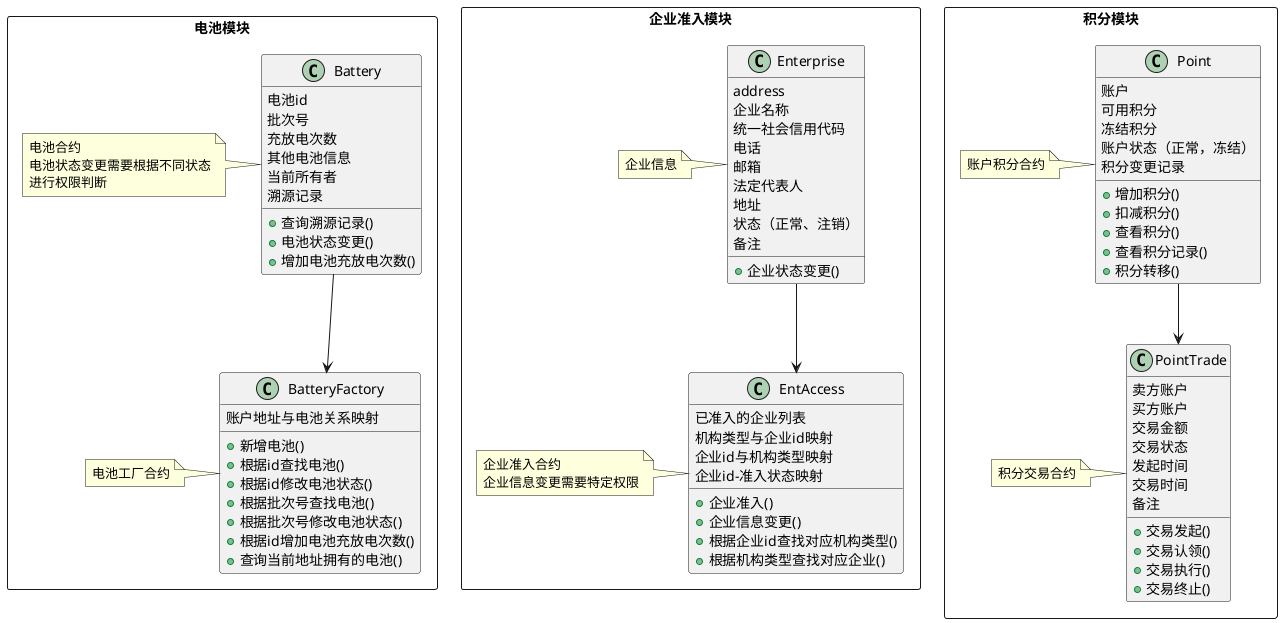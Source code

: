 @startuml
'https://plantuml.com/class-diagram

'电池溯源模块
package 电池模块 <<Rectangle>> {
class Battery {
电池id
批次号
充放电次数
其他电池信息
当前所有者
溯源记录
+ 查询溯源记录()
+ 电池状态变更()
+ 增加电池充放电次数()
}
note left of Battery
电池合约
电池状态变更需要根据不同状态
进行权限判断
end note

class BatteryFactory {
'电池列表
账户地址与电池关系映射

+ 新增电池()
+ 根据id查找电池()
+ 根据id修改电池状态()
+ 根据批次号查找电池()
+ 根据批次号修改电池状态()
+ 根据id增加电池充放电次数()
+ 查询当前地址拥有的电池()
}
note left of BatteryFactory
电池工厂合约
end note


Battery --> BatteryFactory

}


'机构准入模块
package 企业准入模块 <<Rectangle>> {
class Enterprise {
address
企业名称
统一社会信用代码
电话
邮箱
法定代表人
地址
状态（正常、注销）
备注

+ 企业状态变更()
}
note left of Enterprise
企业信息
end note

class EntAccess {
已准入的企业列表
机构类型与企业id映射
企业id与机构类型映射
企业id-准入状态映射

+ 企业准入()
+ 企业信息变更()
+ 根据企业id查找对应机构类型()
+ 根据机构类型查找对应企业()
}
note left of EntAccess
企业准入合约
企业信息变更需要特定权限
end note

Enterprise --> EntAccess

}

'积分模块
package 积分模块 <<Rectangle>> {
class Point {
账户
可用积分
冻结积分
账户状态（正常，冻结）
积分变更记录

+ 增加积分()
+ 扣减积分()
+ 查看积分()
+ 查看积分记录()
+ 积分转移()
}
note left of Point
账户积分合约
end note

class PointTrade {
卖方账户
买方账户
交易金额
交易状态
发起时间
交易时间
备注

+ 交易发起()
+ 交易认领()
+ 交易执行()
+ 交易终止()
}
note left of PointTrade
积分交易合约
end note

Point --> PointTrade
}



@enduml